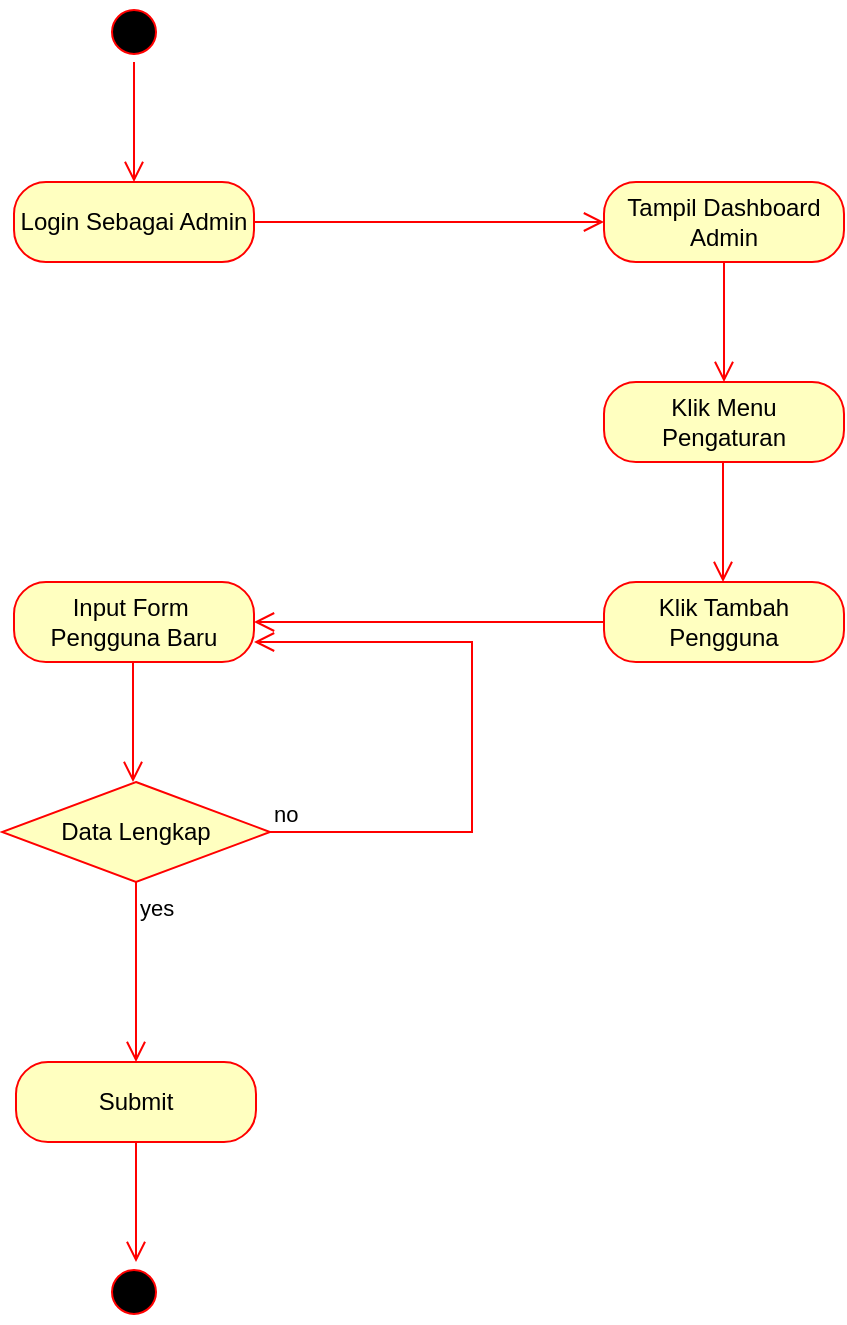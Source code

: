 <mxfile version="21.1.6" type="device">
  <diagram name="Halaman-1" id="F_ez3-v2Cl-4hzhRbmmA">
    <mxGraphModel dx="2242" dy="1042" grid="1" gridSize="10" guides="1" tooltips="1" connect="1" arrows="1" fold="1" page="1" pageScale="1" pageWidth="827" pageHeight="1169" math="0" shadow="0">
      <root>
        <mxCell id="0" />
        <mxCell id="1" parent="0" />
        <mxCell id="c6pcjxQoLwy02JGsqxNE-1" value="" style="ellipse;html=1;shape=startState;fillColor=#000000;strokeColor=#ff0000;" parent="1" vertex="1">
          <mxGeometry x="210" width="30" height="30" as="geometry" />
        </mxCell>
        <mxCell id="c6pcjxQoLwy02JGsqxNE-2" value="" style="edgeStyle=orthogonalEdgeStyle;html=1;verticalAlign=bottom;endArrow=open;endSize=8;strokeColor=#ff0000;rounded=0;" parent="1" source="c6pcjxQoLwy02JGsqxNE-1" edge="1">
          <mxGeometry relative="1" as="geometry">
            <mxPoint x="225" y="90" as="targetPoint" />
          </mxGeometry>
        </mxCell>
        <mxCell id="c6pcjxQoLwy02JGsqxNE-3" value="Login Sebagai Admin" style="rounded=1;whiteSpace=wrap;html=1;arcSize=40;fontColor=#000000;fillColor=#ffffc0;strokeColor=#ff0000;" parent="1" vertex="1">
          <mxGeometry x="165" y="90" width="120" height="40" as="geometry" />
        </mxCell>
        <mxCell id="c6pcjxQoLwy02JGsqxNE-5" value="Tampil Dashboard Admin" style="rounded=1;whiteSpace=wrap;html=1;arcSize=40;fontColor=#000000;fillColor=#ffffc0;strokeColor=#ff0000;" parent="1" vertex="1">
          <mxGeometry x="460" y="90" width="120" height="40" as="geometry" />
        </mxCell>
        <mxCell id="c6pcjxQoLwy02JGsqxNE-6" value="" style="edgeStyle=orthogonalEdgeStyle;html=1;verticalAlign=bottom;endArrow=open;endSize=8;strokeColor=#ff0000;rounded=0;" parent="1" source="c6pcjxQoLwy02JGsqxNE-5" edge="1">
          <mxGeometry relative="1" as="geometry">
            <mxPoint x="520" y="190" as="targetPoint" />
          </mxGeometry>
        </mxCell>
        <mxCell id="c6pcjxQoLwy02JGsqxNE-7" value="" style="edgeStyle=orthogonalEdgeStyle;html=1;verticalAlign=bottom;endArrow=open;endSize=8;strokeColor=#ff0000;rounded=0;exitX=1;exitY=0.5;exitDx=0;exitDy=0;entryX=0;entryY=0.5;entryDx=0;entryDy=0;" parent="1" source="c6pcjxQoLwy02JGsqxNE-3" target="c6pcjxQoLwy02JGsqxNE-5" edge="1">
          <mxGeometry relative="1" as="geometry">
            <mxPoint x="235" y="100" as="targetPoint" />
            <mxPoint x="235" y="40" as="sourcePoint" />
          </mxGeometry>
        </mxCell>
        <mxCell id="c6pcjxQoLwy02JGsqxNE-8" value="Klik Menu &lt;br&gt;Pengaturan" style="rounded=1;whiteSpace=wrap;html=1;arcSize=40;fontColor=#000000;fillColor=#ffffc0;strokeColor=#ff0000;" parent="1" vertex="1">
          <mxGeometry x="460" y="190" width="120" height="40" as="geometry" />
        </mxCell>
        <mxCell id="c6pcjxQoLwy02JGsqxNE-10" value="" style="edgeStyle=orthogonalEdgeStyle;html=1;verticalAlign=bottom;endArrow=open;endSize=8;strokeColor=#ff0000;rounded=0;" parent="1" edge="1">
          <mxGeometry relative="1" as="geometry">
            <mxPoint x="519.5" y="290" as="targetPoint" />
            <mxPoint x="519.5" y="230" as="sourcePoint" />
          </mxGeometry>
        </mxCell>
        <mxCell id="c6pcjxQoLwy02JGsqxNE-12" value="Klik Tambah&lt;br&gt;Pengguna" style="rounded=1;whiteSpace=wrap;html=1;arcSize=40;fontColor=#000000;fillColor=#ffffc0;strokeColor=#ff0000;" parent="1" vertex="1">
          <mxGeometry x="460" y="290" width="120" height="40" as="geometry" />
        </mxCell>
        <mxCell id="c6pcjxQoLwy02JGsqxNE-13" value="" style="edgeStyle=orthogonalEdgeStyle;html=1;verticalAlign=bottom;endArrow=open;endSize=8;strokeColor=#ff0000;rounded=0;entryX=1;entryY=0.5;entryDx=0;entryDy=0;" parent="1" source="c6pcjxQoLwy02JGsqxNE-12" target="c6pcjxQoLwy02JGsqxNE-14" edge="1">
          <mxGeometry relative="1" as="geometry">
            <mxPoint x="360" y="310" as="targetPoint" />
          </mxGeometry>
        </mxCell>
        <mxCell id="c6pcjxQoLwy02JGsqxNE-14" value="Input Form&amp;nbsp;&lt;br&gt;Pengguna Baru" style="rounded=1;whiteSpace=wrap;html=1;arcSize=40;fontColor=#000000;fillColor=#ffffc0;strokeColor=#ff0000;" parent="1" vertex="1">
          <mxGeometry x="165" y="290" width="120" height="40" as="geometry" />
        </mxCell>
        <mxCell id="c6pcjxQoLwy02JGsqxNE-16" value="" style="edgeStyle=orthogonalEdgeStyle;html=1;verticalAlign=bottom;endArrow=open;endSize=8;strokeColor=#ff0000;rounded=0;" parent="1" edge="1">
          <mxGeometry relative="1" as="geometry">
            <mxPoint x="224.5" y="390" as="targetPoint" />
            <mxPoint x="224.5" y="330" as="sourcePoint" />
          </mxGeometry>
        </mxCell>
        <mxCell id="c6pcjxQoLwy02JGsqxNE-17" value="Data Lengkap" style="rhombus;whiteSpace=wrap;html=1;fontColor=#000000;fillColor=#ffffc0;strokeColor=#ff0000;" parent="1" vertex="1">
          <mxGeometry x="159" y="390" width="134" height="50" as="geometry" />
        </mxCell>
        <mxCell id="c6pcjxQoLwy02JGsqxNE-18" value="no" style="edgeStyle=orthogonalEdgeStyle;html=1;align=left;verticalAlign=bottom;endArrow=open;endSize=8;strokeColor=#ff0000;rounded=0;entryX=1;entryY=0.75;entryDx=0;entryDy=0;" parent="1" source="c6pcjxQoLwy02JGsqxNE-17" target="c6pcjxQoLwy02JGsqxNE-14" edge="1">
          <mxGeometry x="-1" relative="1" as="geometry">
            <mxPoint x="420" y="415" as="targetPoint" />
            <Array as="points">
              <mxPoint x="394" y="415" />
              <mxPoint x="394" y="320" />
            </Array>
          </mxGeometry>
        </mxCell>
        <mxCell id="c6pcjxQoLwy02JGsqxNE-19" value="yes" style="edgeStyle=orthogonalEdgeStyle;html=1;align=left;verticalAlign=top;endArrow=open;endSize=8;strokeColor=#ff0000;rounded=0;" parent="1" source="c6pcjxQoLwy02JGsqxNE-17" edge="1">
          <mxGeometry x="-1" relative="1" as="geometry">
            <mxPoint x="226" y="530" as="targetPoint" />
            <Array as="points">
              <mxPoint x="226" y="510" />
            </Array>
          </mxGeometry>
        </mxCell>
        <mxCell id="c6pcjxQoLwy02JGsqxNE-20" value="Submit" style="rounded=1;whiteSpace=wrap;html=1;arcSize=40;fontColor=#000000;fillColor=#ffffc0;strokeColor=#ff0000;" parent="1" vertex="1">
          <mxGeometry x="166" y="530" width="120" height="40" as="geometry" />
        </mxCell>
        <mxCell id="c6pcjxQoLwy02JGsqxNE-21" value="" style="edgeStyle=orthogonalEdgeStyle;html=1;verticalAlign=bottom;endArrow=open;endSize=8;strokeColor=#ff0000;rounded=0;" parent="1" source="c6pcjxQoLwy02JGsqxNE-20" edge="1">
          <mxGeometry relative="1" as="geometry">
            <mxPoint x="226" y="630" as="targetPoint" />
          </mxGeometry>
        </mxCell>
        <mxCell id="c6pcjxQoLwy02JGsqxNE-22" value="" style="ellipse;html=1;shape=startState;fillColor=#000000;strokeColor=#ff0000;" parent="1" vertex="1">
          <mxGeometry x="210" y="630" width="30" height="30" as="geometry" />
        </mxCell>
      </root>
    </mxGraphModel>
  </diagram>
</mxfile>
